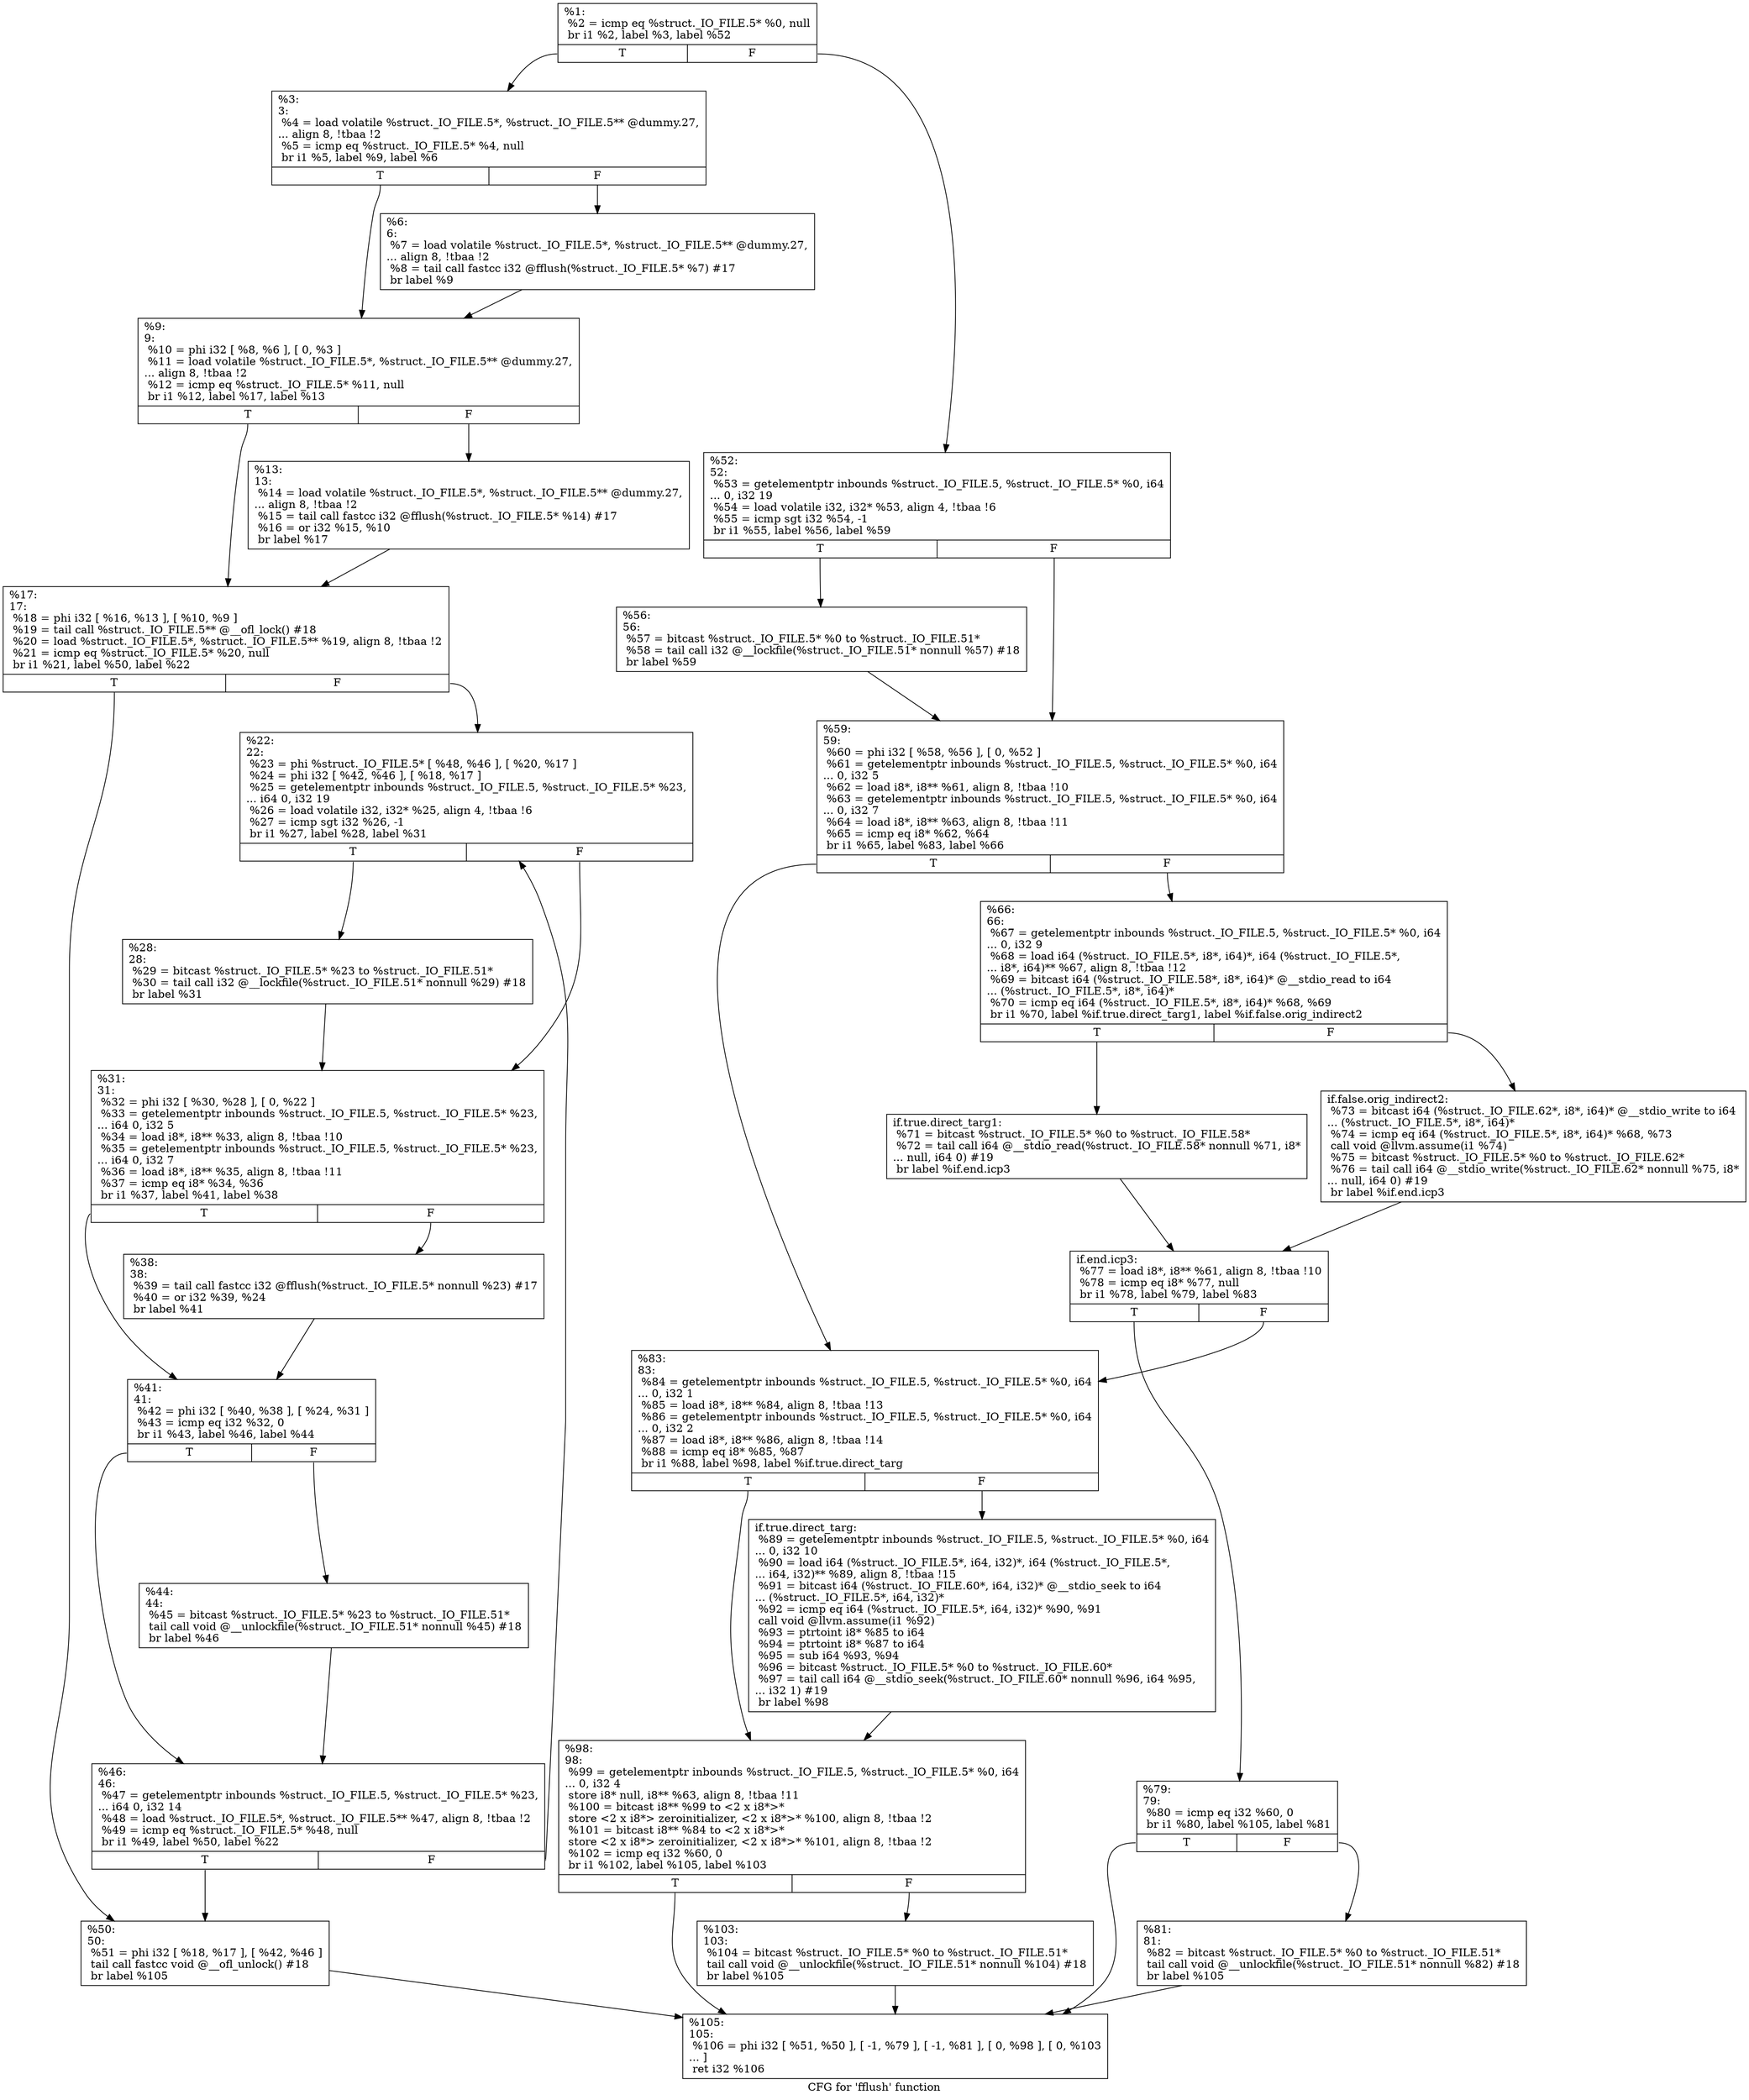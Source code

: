 digraph "CFG for 'fflush' function" {
	label="CFG for 'fflush' function";

	Node0x10521e0 [shape=record,label="{%1:\l  %2 = icmp eq %struct._IO_FILE.5* %0, null\l  br i1 %2, label %3, label %52\l|{<s0>T|<s1>F}}"];
	Node0x10521e0:s0 -> Node0x1053680;
	Node0x10521e0:s1 -> Node0x1053a90;
	Node0x1053680 [shape=record,label="{%3:\l3:                                                \l  %4 = load volatile %struct._IO_FILE.5*, %struct._IO_FILE.5** @dummy.27,\l... align 8, !tbaa !2\l  %5 = icmp eq %struct._IO_FILE.5* %4, null\l  br i1 %5, label %9, label %6\l|{<s0>T|<s1>F}}"];
	Node0x1053680:s0 -> Node0x1053720;
	Node0x1053680:s1 -> Node0x10536d0;
	Node0x10536d0 [shape=record,label="{%6:\l6:                                                \l  %7 = load volatile %struct._IO_FILE.5*, %struct._IO_FILE.5** @dummy.27,\l... align 8, !tbaa !2\l  %8 = tail call fastcc i32 @fflush(%struct._IO_FILE.5* %7) #17\l  br label %9\l}"];
	Node0x10536d0 -> Node0x1053720;
	Node0x1053720 [shape=record,label="{%9:\l9:                                                \l  %10 = phi i32 [ %8, %6 ], [ 0, %3 ]\l  %11 = load volatile %struct._IO_FILE.5*, %struct._IO_FILE.5** @dummy.27,\l... align 8, !tbaa !2\l  %12 = icmp eq %struct._IO_FILE.5* %11, null\l  br i1 %12, label %17, label %13\l|{<s0>T|<s1>F}}"];
	Node0x1053720:s0 -> Node0x10537c0;
	Node0x1053720:s1 -> Node0x1053770;
	Node0x1053770 [shape=record,label="{%13:\l13:                                               \l  %14 = load volatile %struct._IO_FILE.5*, %struct._IO_FILE.5** @dummy.27,\l... align 8, !tbaa !2\l  %15 = tail call fastcc i32 @fflush(%struct._IO_FILE.5* %14) #17\l  %16 = or i32 %15, %10\l  br label %17\l}"];
	Node0x1053770 -> Node0x10537c0;
	Node0x10537c0 [shape=record,label="{%17:\l17:                                               \l  %18 = phi i32 [ %16, %13 ], [ %10, %9 ]\l  %19 = tail call %struct._IO_FILE.5** @__ofl_lock() #18\l  %20 = load %struct._IO_FILE.5*, %struct._IO_FILE.5** %19, align 8, !tbaa !2\l  %21 = icmp eq %struct._IO_FILE.5* %20, null\l  br i1 %21, label %50, label %22\l|{<s0>T|<s1>F}}"];
	Node0x10537c0:s0 -> Node0x1053a40;
	Node0x10537c0:s1 -> Node0x1053810;
	Node0x1053810 [shape=record,label="{%22:\l22:                                               \l  %23 = phi %struct._IO_FILE.5* [ %48, %46 ], [ %20, %17 ]\l  %24 = phi i32 [ %42, %46 ], [ %18, %17 ]\l  %25 = getelementptr inbounds %struct._IO_FILE.5, %struct._IO_FILE.5* %23,\l... i64 0, i32 19\l  %26 = load volatile i32, i32* %25, align 4, !tbaa !6\l  %27 = icmp sgt i32 %26, -1\l  br i1 %27, label %28, label %31\l|{<s0>T|<s1>F}}"];
	Node0x1053810:s0 -> Node0x1053860;
	Node0x1053810:s1 -> Node0x10538b0;
	Node0x1053860 [shape=record,label="{%28:\l28:                                               \l  %29 = bitcast %struct._IO_FILE.5* %23 to %struct._IO_FILE.51*\l  %30 = tail call i32 @__lockfile(%struct._IO_FILE.51* nonnull %29) #18\l  br label %31\l}"];
	Node0x1053860 -> Node0x10538b0;
	Node0x10538b0 [shape=record,label="{%31:\l31:                                               \l  %32 = phi i32 [ %30, %28 ], [ 0, %22 ]\l  %33 = getelementptr inbounds %struct._IO_FILE.5, %struct._IO_FILE.5* %23,\l... i64 0, i32 5\l  %34 = load i8*, i8** %33, align 8, !tbaa !10\l  %35 = getelementptr inbounds %struct._IO_FILE.5, %struct._IO_FILE.5* %23,\l... i64 0, i32 7\l  %36 = load i8*, i8** %35, align 8, !tbaa !11\l  %37 = icmp eq i8* %34, %36\l  br i1 %37, label %41, label %38\l|{<s0>T|<s1>F}}"];
	Node0x10538b0:s0 -> Node0x1053950;
	Node0x10538b0:s1 -> Node0x1053900;
	Node0x1053900 [shape=record,label="{%38:\l38:                                               \l  %39 = tail call fastcc i32 @fflush(%struct._IO_FILE.5* nonnull %23) #17\l  %40 = or i32 %39, %24\l  br label %41\l}"];
	Node0x1053900 -> Node0x1053950;
	Node0x1053950 [shape=record,label="{%41:\l41:                                               \l  %42 = phi i32 [ %40, %38 ], [ %24, %31 ]\l  %43 = icmp eq i32 %32, 0\l  br i1 %43, label %46, label %44\l|{<s0>T|<s1>F}}"];
	Node0x1053950:s0 -> Node0x10539f0;
	Node0x1053950:s1 -> Node0x10539a0;
	Node0x10539a0 [shape=record,label="{%44:\l44:                                               \l  %45 = bitcast %struct._IO_FILE.5* %23 to %struct._IO_FILE.51*\l  tail call void @__unlockfile(%struct._IO_FILE.51* nonnull %45) #18\l  br label %46\l}"];
	Node0x10539a0 -> Node0x10539f0;
	Node0x10539f0 [shape=record,label="{%46:\l46:                                               \l  %47 = getelementptr inbounds %struct._IO_FILE.5, %struct._IO_FILE.5* %23,\l... i64 0, i32 14\l  %48 = load %struct._IO_FILE.5*, %struct._IO_FILE.5** %47, align 8, !tbaa !2\l  %49 = icmp eq %struct._IO_FILE.5* %48, null\l  br i1 %49, label %50, label %22\l|{<s0>T|<s1>F}}"];
	Node0x10539f0:s0 -> Node0x1053a40;
	Node0x10539f0:s1 -> Node0x1053810;
	Node0x1053a40 [shape=record,label="{%50:\l50:                                               \l  %51 = phi i32 [ %18, %17 ], [ %42, %46 ]\l  tail call fastcc void @__ofl_unlock() #18\l  br label %105\l}"];
	Node0x1053a40 -> Node0x1053ea0;
	Node0x1053a90 [shape=record,label="{%52:\l52:                                               \l  %53 = getelementptr inbounds %struct._IO_FILE.5, %struct._IO_FILE.5* %0, i64\l... 0, i32 19\l  %54 = load volatile i32, i32* %53, align 4, !tbaa !6\l  %55 = icmp sgt i32 %54, -1\l  br i1 %55, label %56, label %59\l|{<s0>T|<s1>F}}"];
	Node0x1053a90:s0 -> Node0x1053ae0;
	Node0x1053a90:s1 -> Node0x1053b30;
	Node0x1053ae0 [shape=record,label="{%56:\l56:                                               \l  %57 = bitcast %struct._IO_FILE.5* %0 to %struct._IO_FILE.51*\l  %58 = tail call i32 @__lockfile(%struct._IO_FILE.51* nonnull %57) #18\l  br label %59\l}"];
	Node0x1053ae0 -> Node0x1053b30;
	Node0x1053b30 [shape=record,label="{%59:\l59:                                               \l  %60 = phi i32 [ %58, %56 ], [ 0, %52 ]\l  %61 = getelementptr inbounds %struct._IO_FILE.5, %struct._IO_FILE.5* %0, i64\l... 0, i32 5\l  %62 = load i8*, i8** %61, align 8, !tbaa !10\l  %63 = getelementptr inbounds %struct._IO_FILE.5, %struct._IO_FILE.5* %0, i64\l... 0, i32 7\l  %64 = load i8*, i8** %63, align 8, !tbaa !11\l  %65 = icmp eq i8* %62, %64\l  br i1 %65, label %83, label %66\l|{<s0>T|<s1>F}}"];
	Node0x1053b30:s0 -> Node0x1053d60;
	Node0x1053b30:s1 -> Node0x1053b80;
	Node0x1053b80 [shape=record,label="{%66:\l66:                                               \l  %67 = getelementptr inbounds %struct._IO_FILE.5, %struct._IO_FILE.5* %0, i64\l... 0, i32 9\l  %68 = load i64 (%struct._IO_FILE.5*, i8*, i64)*, i64 (%struct._IO_FILE.5*,\l... i8*, i64)** %67, align 8, !tbaa !12\l  %69 = bitcast i64 (%struct._IO_FILE.58*, i8*, i64)* @__stdio_read to i64\l... (%struct._IO_FILE.5*, i8*, i64)*\l  %70 = icmp eq i64 (%struct._IO_FILE.5*, i8*, i64)* %68, %69\l  br i1 %70, label %if.true.direct_targ1, label %if.false.orig_indirect2\l|{<s0>T|<s1>F}}"];
	Node0x1053b80:s0 -> Node0x1053bd0;
	Node0x1053b80:s1 -> Node0x1053c20;
	Node0x1053bd0 [shape=record,label="{if.true.direct_targ1:                             \l  %71 = bitcast %struct._IO_FILE.5* %0 to %struct._IO_FILE.58*\l  %72 = tail call i64 @__stdio_read(%struct._IO_FILE.58* nonnull %71, i8*\l... null, i64 0) #19\l  br label %if.end.icp3\l}"];
	Node0x1053bd0 -> Node0x1053c70;
	Node0x1053c20 [shape=record,label="{if.false.orig_indirect2:                          \l  %73 = bitcast i64 (%struct._IO_FILE.62*, i8*, i64)* @__stdio_write to i64\l... (%struct._IO_FILE.5*, i8*, i64)*\l  %74 = icmp eq i64 (%struct._IO_FILE.5*, i8*, i64)* %68, %73\l  call void @llvm.assume(i1 %74)\l  %75 = bitcast %struct._IO_FILE.5* %0 to %struct._IO_FILE.62*\l  %76 = tail call i64 @__stdio_write(%struct._IO_FILE.62* nonnull %75, i8*\l... null, i64 0) #19\l  br label %if.end.icp3\l}"];
	Node0x1053c20 -> Node0x1053c70;
	Node0x1053c70 [shape=record,label="{if.end.icp3:                                      \l  %77 = load i8*, i8** %61, align 8, !tbaa !10\l  %78 = icmp eq i8* %77, null\l  br i1 %78, label %79, label %83\l|{<s0>T|<s1>F}}"];
	Node0x1053c70:s0 -> Node0x1053cc0;
	Node0x1053c70:s1 -> Node0x1053d60;
	Node0x1053cc0 [shape=record,label="{%79:\l79:                                               \l  %80 = icmp eq i32 %60, 0\l  br i1 %80, label %105, label %81\l|{<s0>T|<s1>F}}"];
	Node0x1053cc0:s0 -> Node0x1053ea0;
	Node0x1053cc0:s1 -> Node0x1053d10;
	Node0x1053d10 [shape=record,label="{%81:\l81:                                               \l  %82 = bitcast %struct._IO_FILE.5* %0 to %struct._IO_FILE.51*\l  tail call void @__unlockfile(%struct._IO_FILE.51* nonnull %82) #18\l  br label %105\l}"];
	Node0x1053d10 -> Node0x1053ea0;
	Node0x1053d60 [shape=record,label="{%83:\l83:                                               \l  %84 = getelementptr inbounds %struct._IO_FILE.5, %struct._IO_FILE.5* %0, i64\l... 0, i32 1\l  %85 = load i8*, i8** %84, align 8, !tbaa !13\l  %86 = getelementptr inbounds %struct._IO_FILE.5, %struct._IO_FILE.5* %0, i64\l... 0, i32 2\l  %87 = load i8*, i8** %86, align 8, !tbaa !14\l  %88 = icmp eq i8* %85, %87\l  br i1 %88, label %98, label %if.true.direct_targ\l|{<s0>T|<s1>F}}"];
	Node0x1053d60:s0 -> Node0x1053e00;
	Node0x1053d60:s1 -> Node0x1053db0;
	Node0x1053db0 [shape=record,label="{if.true.direct_targ:                              \l  %89 = getelementptr inbounds %struct._IO_FILE.5, %struct._IO_FILE.5* %0, i64\l... 0, i32 10\l  %90 = load i64 (%struct._IO_FILE.5*, i64, i32)*, i64 (%struct._IO_FILE.5*,\l... i64, i32)** %89, align 8, !tbaa !15\l  %91 = bitcast i64 (%struct._IO_FILE.60*, i64, i32)* @__stdio_seek to i64\l... (%struct._IO_FILE.5*, i64, i32)*\l  %92 = icmp eq i64 (%struct._IO_FILE.5*, i64, i32)* %90, %91\l  call void @llvm.assume(i1 %92)\l  %93 = ptrtoint i8* %85 to i64\l  %94 = ptrtoint i8* %87 to i64\l  %95 = sub i64 %93, %94\l  %96 = bitcast %struct._IO_FILE.5* %0 to %struct._IO_FILE.60*\l  %97 = tail call i64 @__stdio_seek(%struct._IO_FILE.60* nonnull %96, i64 %95,\l... i32 1) #19\l  br label %98\l}"];
	Node0x1053db0 -> Node0x1053e00;
	Node0x1053e00 [shape=record,label="{%98:\l98:                                               \l  %99 = getelementptr inbounds %struct._IO_FILE.5, %struct._IO_FILE.5* %0, i64\l... 0, i32 4\l  store i8* null, i8** %63, align 8, !tbaa !11\l  %100 = bitcast i8** %99 to \<2 x i8*\>*\l  store \<2 x i8*\> zeroinitializer, \<2 x i8*\>* %100, align 8, !tbaa !2\l  %101 = bitcast i8** %84 to \<2 x i8*\>*\l  store \<2 x i8*\> zeroinitializer, \<2 x i8*\>* %101, align 8, !tbaa !2\l  %102 = icmp eq i32 %60, 0\l  br i1 %102, label %105, label %103\l|{<s0>T|<s1>F}}"];
	Node0x1053e00:s0 -> Node0x1053ea0;
	Node0x1053e00:s1 -> Node0x1053e50;
	Node0x1053e50 [shape=record,label="{%103:\l103:                                              \l  %104 = bitcast %struct._IO_FILE.5* %0 to %struct._IO_FILE.51*\l  tail call void @__unlockfile(%struct._IO_FILE.51* nonnull %104) #18\l  br label %105\l}"];
	Node0x1053e50 -> Node0x1053ea0;
	Node0x1053ea0 [shape=record,label="{%105:\l105:                                              \l  %106 = phi i32 [ %51, %50 ], [ -1, %79 ], [ -1, %81 ], [ 0, %98 ], [ 0, %103\l... ]\l  ret i32 %106\l}"];
}
